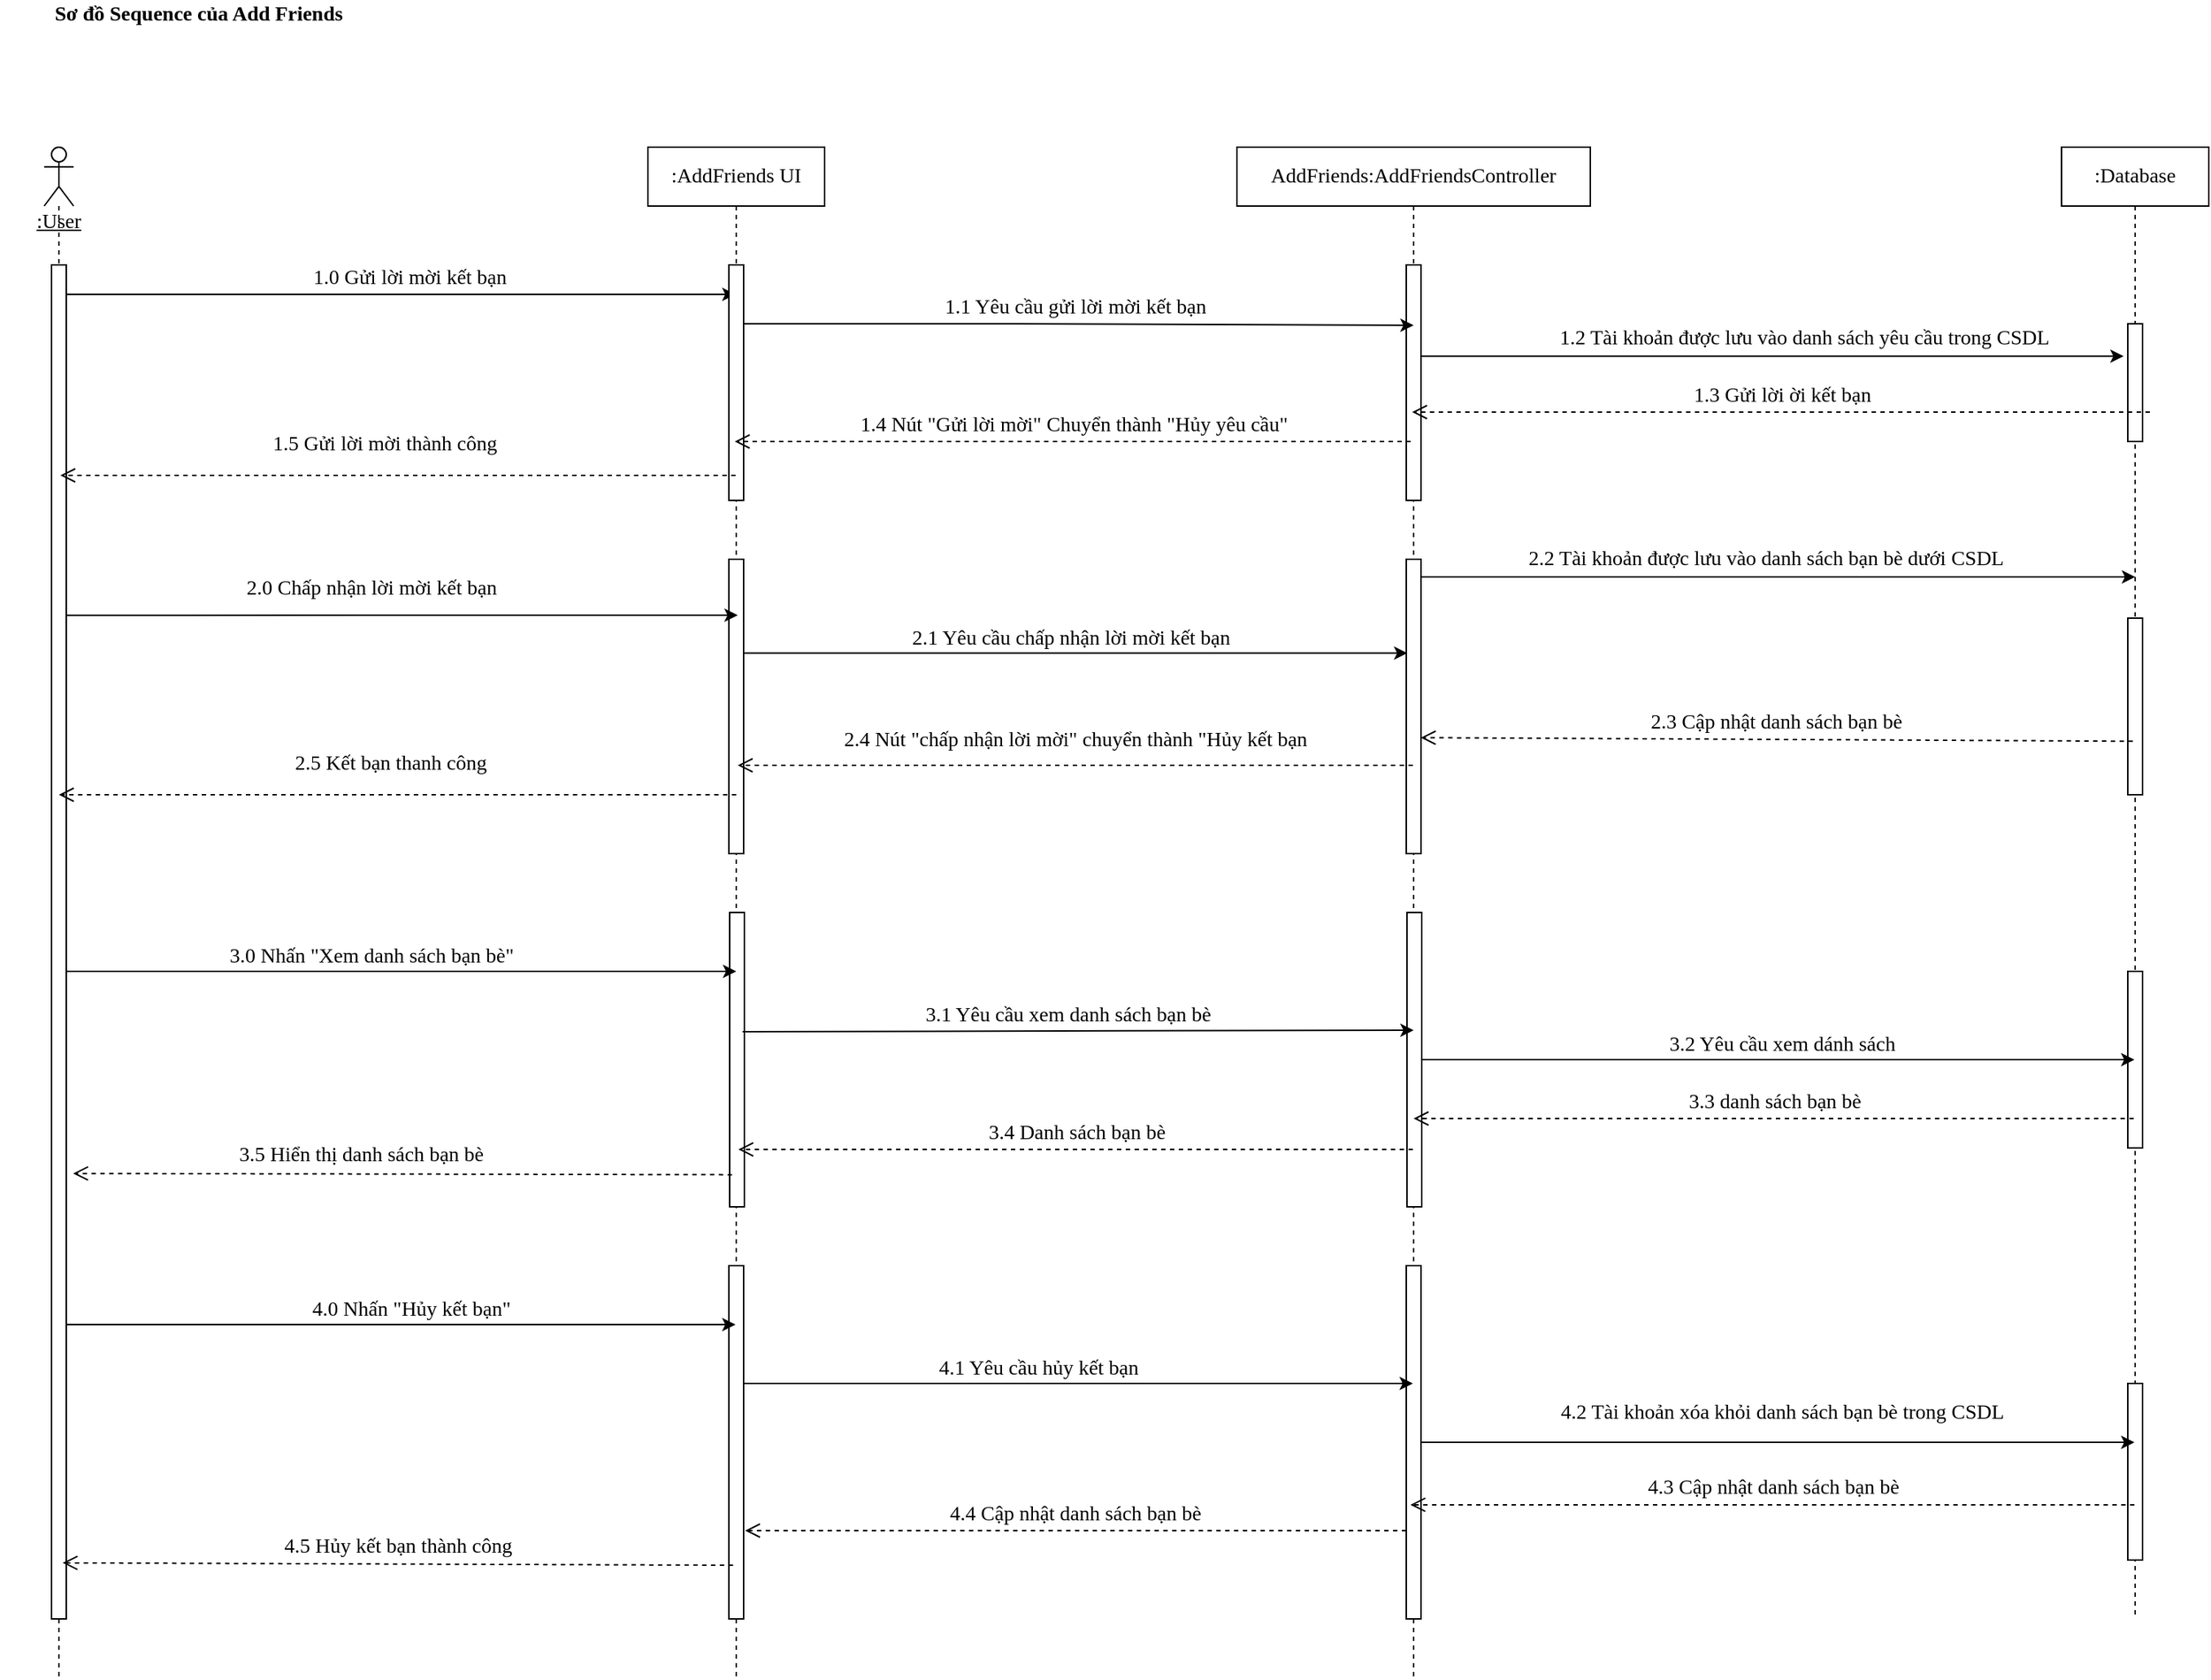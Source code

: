 <mxfile version="13.10.0" type="google"><diagram id="K5Riewpism8qau_5MUru" name="Page-1"><mxGraphModel dx="868" dy="482" grid="1" gridSize="10" guides="1" tooltips="1" connect="1" arrows="1" fold="1" page="1" pageScale="1" pageWidth="1169" pageHeight="826" math="0" shadow="0"><root><mxCell id="0"/><mxCell id="1" parent="0"/><mxCell id="1hCkbq41rkXNTDhcXRc1-38" style="edgeStyle=none;rounded=0;orthogonalLoop=1;jettySize=auto;html=1;fontSize=14;fontFamily=Verdana;" parent="1" source="1hCkbq41rkXNTDhcXRc1-9" target="1hCkbq41rkXNTDhcXRc1-11" edge="1"><mxGeometry relative="1" as="geometry"><mxPoint x="390" y="271" as="targetPoint"/><Array as="points"><mxPoint x="360" y="260"/></Array></mxGeometry></mxCell><mxCell id="1hCkbq41rkXNTDhcXRc1-39" value="1.0 Gửi lời mời kết bạn" style="edgeLabel;html=1;align=center;verticalAlign=middle;resizable=0;points=[];fontSize=14;fontFamily=Verdana;" parent="1hCkbq41rkXNTDhcXRc1-38" vertex="1" connectable="0"><mxGeometry x="0.132" y="1" relative="1" as="geometry"><mxPoint x="-22.5" y="-10" as="offset"/></mxGeometry></mxCell><mxCell id="1hCkbq41rkXNTDhcXRc1-9" value="&lt;u style=&quot;font-size: 14px;&quot;&gt;:User&lt;/u&gt;" style="shape=umlLifeline;participant=umlActor;perimeter=lifelinePerimeter;whiteSpace=wrap;html=1;container=1;collapsible=0;recursiveResize=0;verticalAlign=top;spacingTop=36;outlineConnect=0;size=40;fontSize=14;fontFamily=Verdana;" parent="1" vertex="1"><mxGeometry x="30" y="160" width="20" height="1040" as="geometry"/></mxCell><mxCell id="53YtGPZYVm705j-DTdNB-1" value="" style="html=1;points=[];perimeter=orthogonalPerimeter;fontSize=14;fontFamily=Verdana;" parent="1hCkbq41rkXNTDhcXRc1-9" vertex="1"><mxGeometry x="5" y="80" width="10" height="920" as="geometry"/></mxCell><mxCell id="1hCkbq41rkXNTDhcXRc1-10" value="AddFriends:AddFriendsController" style="shape=umlLifeline;perimeter=lifelinePerimeter;whiteSpace=wrap;html=1;container=1;collapsible=0;recursiveResize=0;outlineConnect=0;fontSize=14;fontFamily=Verdana;" parent="1" vertex="1"><mxGeometry x="840" y="160" width="240" height="1040" as="geometry"/></mxCell><mxCell id="1hCkbq41rkXNTDhcXRc1-17" value="" style="html=1;points=[];perimeter=orthogonalPerimeter;fontSize=14;fontFamily=Verdana;" parent="1hCkbq41rkXNTDhcXRc1-10" vertex="1"><mxGeometry x="115" y="80" width="10" height="160" as="geometry"/></mxCell><mxCell id="1hCkbq41rkXNTDhcXRc1-63" value="" style="html=1;points=[];perimeter=orthogonalPerimeter;fontSize=14;fontFamily=Verdana;" parent="1hCkbq41rkXNTDhcXRc1-10" vertex="1"><mxGeometry x="115" y="280" width="10" height="200" as="geometry"/></mxCell><mxCell id="1hCkbq41rkXNTDhcXRc1-82" value="" style="html=1;points=[];perimeter=orthogonalPerimeter;fontSize=14;fontFamily=Verdana;" parent="1hCkbq41rkXNTDhcXRc1-10" vertex="1"><mxGeometry x="115.5" y="520" width="10" height="200" as="geometry"/></mxCell><mxCell id="1hCkbq41rkXNTDhcXRc1-137" value="" style="html=1;points=[];perimeter=orthogonalPerimeter;fontSize=14;fontFamily=Verdana;" parent="1hCkbq41rkXNTDhcXRc1-10" vertex="1"><mxGeometry x="115" y="760" width="10" height="240" as="geometry"/></mxCell><mxCell id="1hCkbq41rkXNTDhcXRc1-46" style="edgeStyle=none;rounded=0;orthogonalLoop=1;jettySize=auto;html=1;fontSize=14;fontFamily=Verdana;" parent="1" source="1hCkbq41rkXNTDhcXRc1-11" edge="1"><mxGeometry relative="1" as="geometry"><Array as="points"><mxPoint x="690" y="280"/></Array><mxPoint x="960" y="281" as="targetPoint"/></mxGeometry></mxCell><mxCell id="1hCkbq41rkXNTDhcXRc1-47" value="1.1 Yêu cầu gửi lời mời kết bạn" style="edgeLabel;html=1;align=center;verticalAlign=middle;resizable=0;points=[];fontSize=14;fontFamily=Verdana;" parent="1hCkbq41rkXNTDhcXRc1-46" vertex="1" connectable="0"><mxGeometry x="0.1" y="-1" relative="1" as="geometry"><mxPoint x="-23.5" y="-12.04" as="offset"/></mxGeometry></mxCell><mxCell id="1hCkbq41rkXNTDhcXRc1-11" value=":AddFriends UI" style="shape=umlLifeline;perimeter=lifelinePerimeter;whiteSpace=wrap;html=1;container=1;collapsible=0;recursiveResize=0;outlineConnect=0;fontSize=14;fontFamily=Verdana;" parent="1" vertex="1"><mxGeometry x="440" y="160" width="120" height="1040" as="geometry"/></mxCell><mxCell id="1hCkbq41rkXNTDhcXRc1-19" value="" style="html=1;points=[];perimeter=orthogonalPerimeter;fontSize=14;fontFamily=Verdana;" parent="1hCkbq41rkXNTDhcXRc1-11" vertex="1"><mxGeometry x="55" y="80" width="10" height="160" as="geometry"/></mxCell><mxCell id="1hCkbq41rkXNTDhcXRc1-51" value="" style="html=1;points=[];perimeter=orthogonalPerimeter;fontSize=14;fontFamily=Verdana;" parent="1hCkbq41rkXNTDhcXRc1-11" vertex="1"><mxGeometry x="55" y="280" width="10" height="200" as="geometry"/></mxCell><mxCell id="1hCkbq41rkXNTDhcXRc1-81" value="" style="html=1;points=[];perimeter=orthogonalPerimeter;fontSize=14;fontFamily=Verdana;" parent="1hCkbq41rkXNTDhcXRc1-11" vertex="1"><mxGeometry x="55.5" y="520" width="10" height="200" as="geometry"/></mxCell><mxCell id="1hCkbq41rkXNTDhcXRc1-136" value="" style="html=1;points=[];perimeter=orthogonalPerimeter;fontSize=14;fontFamily=Verdana;" parent="1hCkbq41rkXNTDhcXRc1-11" vertex="1"><mxGeometry x="55" y="760" width="10" height="240" as="geometry"/></mxCell><mxCell id="1hCkbq41rkXNTDhcXRc1-16" value="&lt;b style=&quot;font-size: 14px&quot;&gt;Sơ đồ Sequence của Add Friends&lt;/b&gt;" style="text;html=1;strokeColor=none;fillColor=none;align=center;verticalAlign=middle;whiteSpace=wrap;rounded=0;fontSize=14;fontFamily=Verdana;" parent="1" vertex="1"><mxGeometry y="60" width="270" height="20" as="geometry"/></mxCell><mxCell id="1hCkbq41rkXNTDhcXRc1-52" style="edgeStyle=none;rounded=0;orthogonalLoop=1;jettySize=auto;html=1;entryX=0.6;entryY=0.19;entryDx=0;entryDy=0;entryPerimeter=0;fontSize=14;fontFamily=Verdana;" parent="1" target="1hCkbq41rkXNTDhcXRc1-51" edge="1"><mxGeometry relative="1" as="geometry"><mxPoint x="45" y="478.08" as="sourcePoint"/></mxGeometry></mxCell><mxCell id="1hCkbq41rkXNTDhcXRc1-53" value="2.0 Chấp nhận lời mời kết bạn" style="edgeLabel;html=1;align=center;verticalAlign=middle;resizable=0;points=[];fontSize=14;fontFamily=Verdana;" parent="1hCkbq41rkXNTDhcXRc1-52" vertex="1" connectable="0"><mxGeometry x="-0.114" y="-7" relative="1" as="geometry"><mxPoint x="5" y="-25.08" as="offset"/></mxGeometry></mxCell><mxCell id="1hCkbq41rkXNTDhcXRc1-60" value="1.5 Gửi lời mời thành công" style="html=1;verticalAlign=bottom;endArrow=open;dashed=1;endSize=8;fontSize=14;fontFamily=Verdana;" parent="1" source="1hCkbq41rkXNTDhcXRc1-11" edge="1"><mxGeometry x="0.041" y="-10" relative="1" as="geometry"><mxPoint x="520" y="390" as="sourcePoint"/><mxPoint x="41" y="383" as="targetPoint"/><Array as="points"><mxPoint x="260" y="383"/></Array><mxPoint as="offset"/></mxGeometry></mxCell><mxCell id="1hCkbq41rkXNTDhcXRc1-76" value="2.5 Kết bạn thanh công" style="html=1;verticalAlign=bottom;endArrow=open;dashed=1;endSize=8;fontSize=14;fontFamily=Verdana;" parent="1" edge="1"><mxGeometry x="0.027" y="-10" relative="1" as="geometry"><mxPoint x="500" y="600" as="sourcePoint"/><mxPoint x="40" y="600" as="targetPoint"/><mxPoint x="1" as="offset"/></mxGeometry></mxCell><mxCell id="1hCkbq41rkXNTDhcXRc1-84" style="edgeStyle=none;rounded=0;orthogonalLoop=1;jettySize=auto;html=1;fontSize=14;fontFamily=Verdana;" parent="1" edge="1"><mxGeometry relative="1" as="geometry"><Array as="points"><mxPoint x="340.5" y="720"/><mxPoint x="370.5" y="720"/></Array><mxPoint x="45.5" y="720" as="sourcePoint"/><mxPoint x="500" y="720" as="targetPoint"/></mxGeometry></mxCell><mxCell id="1hCkbq41rkXNTDhcXRc1-85" value="3.0 Nhấn &quot;Xem danh sách bạn bè&quot;" style="edgeLabel;html=1;align=center;verticalAlign=middle;resizable=0;points=[];fontSize=14;fontFamily=Verdana;" parent="1hCkbq41rkXNTDhcXRc1-84" vertex="1" connectable="0"><mxGeometry x="-0.091" y="3" relative="1" as="geometry"><mxPoint y="-7" as="offset"/></mxGeometry></mxCell><mxCell id="1hCkbq41rkXNTDhcXRc1-86" style="edgeStyle=none;rounded=0;orthogonalLoop=1;jettySize=auto;html=1;fontSize=14;fontFamily=Verdana;exitX=0.879;exitY=0.405;exitDx=0;exitDy=0;exitPerimeter=0;" parent="1" source="1hCkbq41rkXNTDhcXRc1-81" edge="1"><mxGeometry relative="1" as="geometry"><Array as="points"/><mxPoint x="960" y="760" as="targetPoint"/></mxGeometry></mxCell><mxCell id="1hCkbq41rkXNTDhcXRc1-88" value="3.1 Yêu cầu xem danh sách bạn bè" style="text;html=1;align=center;verticalAlign=middle;resizable=0;points=[];autosize=1;fontSize=14;fontFamily=Verdana;" parent="1" vertex="1"><mxGeometry x="595" y="740" width="260" height="20" as="geometry"/></mxCell><mxCell id="1hCkbq41rkXNTDhcXRc1-89" value="3.5 Hiển thị danh sách bạn bè" style="html=1;verticalAlign=bottom;endArrow=open;dashed=1;endSize=8;fontSize=14;fontFamily=Verdana;entryX=1.467;entryY=0.671;entryDx=0;entryDy=0;entryPerimeter=0;exitX=0.164;exitY=0.891;exitDx=0;exitDy=0;exitPerimeter=0;" parent="1" source="1hCkbq41rkXNTDhcXRc1-81" target="53YtGPZYVm705j-DTdNB-1" edge="1"><mxGeometry x="0.128" y="-2" relative="1" as="geometry"><mxPoint x="500" y="802" as="sourcePoint"/><mxPoint x="40" y="802" as="targetPoint"/><Array as="points"/><mxPoint as="offset"/></mxGeometry></mxCell><mxCell id="1hCkbq41rkXNTDhcXRc1-140" style="edgeStyle=none;rounded=0;orthogonalLoop=1;jettySize=auto;html=1;fontSize=14;fontFamily=Verdana;" parent="1" edge="1"><mxGeometry relative="1" as="geometry"><Array as="points"><mxPoint x="140" y="960"/></Array><mxPoint x="45" y="960" as="sourcePoint"/><mxPoint x="499.5" y="960" as="targetPoint"/></mxGeometry></mxCell><mxCell id="1hCkbq41rkXNTDhcXRc1-141" value="4.0 Nhấn &quot;Hủy kết bạn&quot;" style="text;html=1;align=center;verticalAlign=middle;resizable=0;points=[];autosize=1;fontSize=14;fontFamily=Verdana;" parent="1" vertex="1"><mxGeometry x="189" y="940" width="180" height="20" as="geometry"/></mxCell><mxCell id="1hCkbq41rkXNTDhcXRc1-142" style="edgeStyle=none;rounded=0;orthogonalLoop=1;jettySize=auto;html=1;fontSize=14;fontFamily=Verdana;" parent="1" source="1hCkbq41rkXNTDhcXRc1-136" edge="1"><mxGeometry relative="1" as="geometry"><Array as="points"><mxPoint x="650" y="1000"/></Array><mxPoint x="959.5" y="1000" as="targetPoint"/></mxGeometry></mxCell><mxCell id="1hCkbq41rkXNTDhcXRc1-143" value="4.1 Yêu cầu hủy kết bạn" style="text;html=1;align=center;verticalAlign=middle;resizable=0;points=[];autosize=1;fontSize=14;fontFamily=Verdana;" parent="1" vertex="1"><mxGeometry x="610" y="980" width="190" height="20" as="geometry"/></mxCell><mxCell id="1hCkbq41rkXNTDhcXRc1-146" value="4.2 Tài khoản xóa khỏi danh sách bạn bè trong CSDL" style="text;html=1;align=center;verticalAlign=middle;resizable=0;points=[];autosize=1;fontSize=14;fontFamily=Verdana;" parent="1" vertex="1"><mxGeometry x="1015" y="1010" width="390" height="20" as="geometry"/></mxCell><mxCell id="1hCkbq41rkXNTDhcXRc1-147" value="4.5 Hủy kết bạn thành công" style="html=1;verticalAlign=bottom;endArrow=open;dashed=1;endSize=8;entryX=0.753;entryY=0.966;entryDx=0;entryDy=0;entryPerimeter=0;fontSize=14;fontFamily=Verdana;exitX=0.282;exitY=0.848;exitDx=0;exitDy=0;exitPerimeter=0;" parent="1" source="1hCkbq41rkXNTDhcXRc1-136" edge="1"><mxGeometry x="0.001" y="-1" relative="1" as="geometry"><mxPoint x="499.5" y="1100" as="sourcePoint"/><mxPoint x="42.53" y="1121.92" as="targetPoint"/><Array as="points"/><mxPoint as="offset"/></mxGeometry></mxCell><mxCell id="1hCkbq41rkXNTDhcXRc1-149" value="4.4 Cập nhật danh sách bạn bè" style="html=1;verticalAlign=bottom;endArrow=open;dashed=1;endSize=8;fontSize=14;fontFamily=Verdana;" parent="1" edge="1"><mxGeometry x="0.002" relative="1" as="geometry"><mxPoint x="955" y="1100" as="sourcePoint"/><mxPoint x="506" y="1100" as="targetPoint"/><mxPoint as="offset"/></mxGeometry></mxCell><mxCell id="1hCkbq41rkXNTDhcXRc1-166" value="2.4 Nút &quot;chấp nhận lời mời&quot; chuyển thành &quot;Hủy kết bạn" style="html=1;verticalAlign=bottom;endArrow=open;dashed=1;endSize=8;fontSize=14;fontFamily=Verdana;" parent="1" source="1hCkbq41rkXNTDhcXRc1-10" edge="1"><mxGeometry x="0.001" y="-6" relative="1" as="geometry"><mxPoint x="879.5" y="556.96" as="sourcePoint"/><mxPoint x="501" y="580" as="targetPoint"/><mxPoint as="offset"/></mxGeometry></mxCell><mxCell id="OKjNuU2JUh0kd-8w7U44-1" value=":Database" style="shape=umlLifeline;perimeter=lifelinePerimeter;whiteSpace=wrap;html=1;container=1;collapsible=0;recursiveResize=0;outlineConnect=0;fontFamily=Verdana;fontSize=14;" parent="1" vertex="1"><mxGeometry x="1400" y="160" width="100" height="1000" as="geometry"/></mxCell><mxCell id="OKjNuU2JUh0kd-8w7U44-2" value="" style="html=1;points=[];perimeter=orthogonalPerimeter;fontFamily=Verdana;fontSize=14;" parent="OKjNuU2JUh0kd-8w7U44-1" vertex="1"><mxGeometry x="45" y="120" width="10" height="80" as="geometry"/></mxCell><mxCell id="OKjNuU2JUh0kd-8w7U44-6" value="" style="html=1;points=[];perimeter=orthogonalPerimeter;fontFamily=Verdana;fontSize=14;" parent="OKjNuU2JUh0kd-8w7U44-1" vertex="1"><mxGeometry x="45" y="320" width="10" height="120" as="geometry"/></mxCell><mxCell id="OKjNuU2JUh0kd-8w7U44-15" value="" style="html=1;points=[];perimeter=orthogonalPerimeter;fontFamily=Verdana;fontSize=14;" parent="OKjNuU2JUh0kd-8w7U44-1" vertex="1"><mxGeometry x="45" y="840" width="10" height="120" as="geometry"/></mxCell><mxCell id="OKjNuU2JUh0kd-8w7U44-5" value="1.2 Tài khoản được lưu vào danh sách yêu cầu trong CSDL" style="text;html=1;align=center;verticalAlign=middle;resizable=0;points=[];autosize=1;fontFamily=Verdana;fontSize=14;" parent="OKjNuU2JUh0kd-8w7U44-1" vertex="1"><mxGeometry x="-390" y="120" width="430" height="20" as="geometry"/></mxCell><mxCell id="53YtGPZYVm705j-DTdNB-22" value="" style="html=1;points=[];perimeter=orthogonalPerimeter;fontSize=14;fontFamily=Verdana;" parent="OKjNuU2JUh0kd-8w7U44-1" vertex="1"><mxGeometry x="45" y="560" width="10" height="120" as="geometry"/></mxCell><mxCell id="OKjNuU2JUh0kd-8w7U44-4" style="edgeStyle=none;rounded=0;orthogonalLoop=1;jettySize=auto;html=1;entryX=1.005;entryY=1.1;entryDx=0;entryDy=0;entryPerimeter=0;fontFamily=Verdana;fontSize=14;" parent="1" source="1hCkbq41rkXNTDhcXRc1-17" target="OKjNuU2JUh0kd-8w7U44-5" edge="1"><mxGeometry relative="1" as="geometry"/></mxCell><mxCell id="OKjNuU2JUh0kd-8w7U44-14" style="edgeStyle=none;rounded=0;orthogonalLoop=1;jettySize=auto;html=1;fontFamily=Verdana;fontSize=14;" parent="1" source="1hCkbq41rkXNTDhcXRc1-137" edge="1"><mxGeometry relative="1" as="geometry"><mxPoint x="1449.5" y="1040" as="targetPoint"/></mxGeometry></mxCell><mxCell id="53YtGPZYVm705j-DTdNB-2" value="1.3 Gửi lời ời kết bạn" style="html=1;verticalAlign=bottom;endArrow=open;dashed=1;endSize=8;exitX=1.5;exitY=0.75;exitDx=0;exitDy=0;exitPerimeter=0;fontSize=14;fontFamily=Verdana;" parent="1" source="OKjNuU2JUh0kd-8w7U44-2" edge="1"><mxGeometry relative="1" as="geometry"><mxPoint x="1130" y="440" as="sourcePoint"/><mxPoint x="959" y="340" as="targetPoint"/></mxGeometry></mxCell><mxCell id="53YtGPZYVm705j-DTdNB-3" value="1.4 Nút &quot;Gửi lời mời&quot; Chuyển thành &quot;Hủy yêu cầu&quot;" style="html=1;verticalAlign=bottom;endArrow=open;dashed=1;endSize=8;fontSize=14;fontFamily=Verdana;" parent="1" edge="1"><mxGeometry relative="1" as="geometry"><mxPoint x="958" y="360" as="sourcePoint"/><mxPoint x="499" y="360" as="targetPoint"/></mxGeometry></mxCell><mxCell id="53YtGPZYVm705j-DTdNB-4" value="2.3 Cập nhật danh sách bạn bè" style="html=1;verticalAlign=bottom;endArrow=open;dashed=1;endSize=8;exitX=0.341;exitY=0.697;exitDx=0;exitDy=0;exitPerimeter=0;entryX=0.988;entryY=0.606;entryDx=0;entryDy=0;entryPerimeter=0;fontSize=14;fontFamily=Verdana;" parent="1" source="OKjNuU2JUh0kd-8w7U44-6" target="1hCkbq41rkXNTDhcXRc1-63" edge="1"><mxGeometry relative="1" as="geometry"><mxPoint x="950" y="590" as="sourcePoint"/><mxPoint x="870" y="590" as="targetPoint"/><Array as="points"/></mxGeometry></mxCell><mxCell id="53YtGPZYVm705j-DTdNB-6" value="2.1 Yêu cầu chấp nhận lời mời kết bạn" style="edgeStyle=none;rounded=0;orthogonalLoop=1;jettySize=auto;html=1;entryX=0.071;entryY=0.319;entryDx=0;entryDy=0;entryPerimeter=0;fontSize=14;fontFamily=Verdana;" parent="1" source="1hCkbq41rkXNTDhcXRc1-51" target="1hCkbq41rkXNTDhcXRc1-63" edge="1"><mxGeometry x="-0.017" y="10" relative="1" as="geometry"><mxPoint as="offset"/></mxGeometry></mxCell><mxCell id="53YtGPZYVm705j-DTdNB-9" value="3.4 Danh sách bạn bè" style="html=1;verticalAlign=bottom;endArrow=open;dashed=1;endSize=8;entryX=0.593;entryY=0.805;entryDx=0;entryDy=0;entryPerimeter=0;fontSize=14;fontFamily=Verdana;" parent="1" source="1hCkbq41rkXNTDhcXRc1-10" target="1hCkbq41rkXNTDhcXRc1-81" edge="1"><mxGeometry relative="1" as="geometry"><mxPoint x="740" y="650" as="sourcePoint"/><mxPoint x="660" y="650" as="targetPoint"/></mxGeometry></mxCell><mxCell id="53YtGPZYVm705j-DTdNB-18" value="2.2 Tài khoản được lưu vào danh sách bạn bè dưới CSDL" style="edgeStyle=none;rounded=0;orthogonalLoop=1;jettySize=auto;html=1;entryX=0.5;entryY=0.292;entryDx=0;entryDy=0;entryPerimeter=0;fontSize=14;fontFamily=Verdana;" parent="1" source="1hCkbq41rkXNTDhcXRc1-63" target="OKjNuU2JUh0kd-8w7U44-1" edge="1"><mxGeometry x="-0.031" y="12" relative="1" as="geometry"><mxPoint x="-1" as="offset"/></mxGeometry></mxCell><mxCell id="53YtGPZYVm705j-DTdNB-19" value="4.3 Cập nhật danh sách bạn bè" style="html=1;verticalAlign=bottom;endArrow=open;dashed=1;endSize=8;entryX=0.282;entryY=0.677;entryDx=0;entryDy=0;entryPerimeter=0;fontSize=14;fontFamily=Verdana;" parent="1" target="1hCkbq41rkXNTDhcXRc1-137" edge="1"><mxGeometry relative="1" as="geometry"><mxPoint x="1449.5" y="1082.48" as="sourcePoint"/><mxPoint x="1200" y="970" as="targetPoint"/></mxGeometry></mxCell><mxCell id="53YtGPZYVm705j-DTdNB-23" value="3.2 Yêu cầu xem dánh sách" style="edgeStyle=none;rounded=0;orthogonalLoop=1;jettySize=auto;html=1;fontSize=14;fontFamily=Verdana;" parent="1" source="1hCkbq41rkXNTDhcXRc1-82" target="OKjNuU2JUh0kd-8w7U44-1" edge="1"><mxGeometry x="0.01" y="10" relative="1" as="geometry"><mxPoint as="offset"/></mxGeometry></mxCell><mxCell id="53YtGPZYVm705j-DTdNB-24" value="3.3 danh sách bạn bè" style="html=1;verticalAlign=bottom;endArrow=open;dashed=1;endSize=8;fontSize=14;fontFamily=Verdana;" parent="1" target="1hCkbq41rkXNTDhcXRc1-10" edge="1"><mxGeometry relative="1" as="geometry"><mxPoint x="1449" y="820" as="sourcePoint"/><mxPoint x="920" y="910" as="targetPoint"/></mxGeometry></mxCell></root></mxGraphModel></diagram></mxfile>